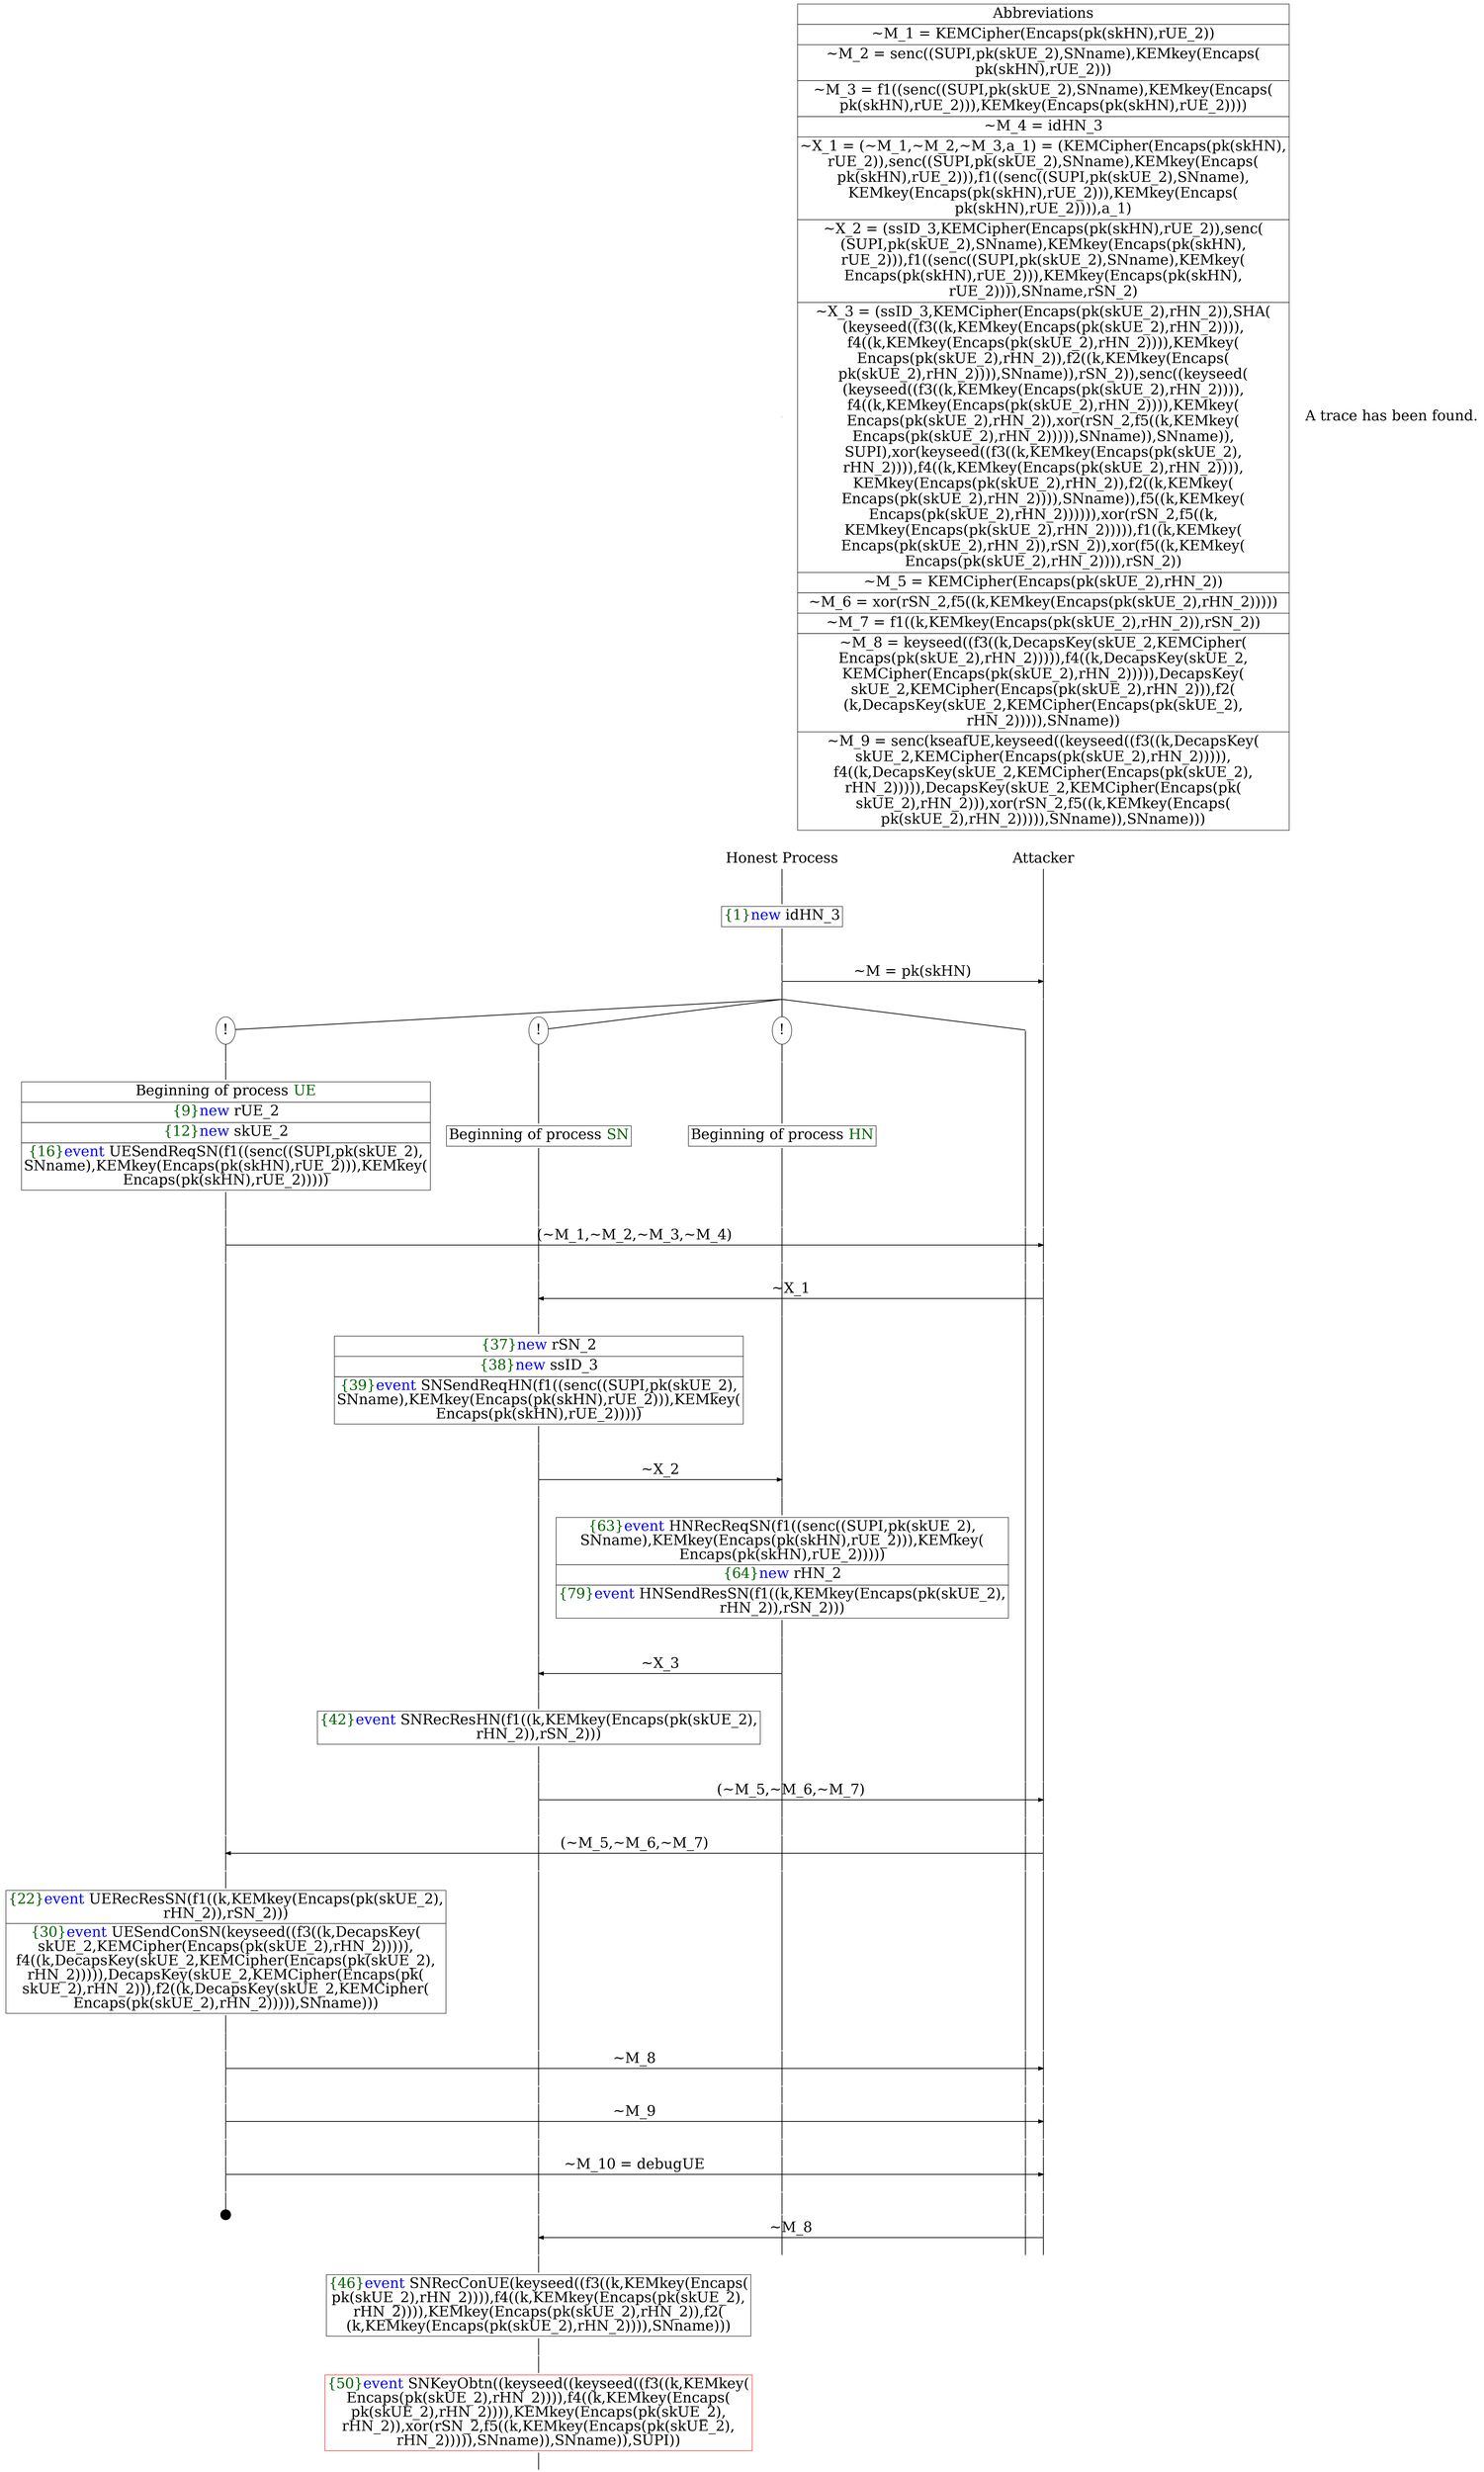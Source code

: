 digraph {
graph [ordering = out]
edge [arrowhead = none, penwidth = 1.6, fontsize = 30]
node [shape = point, width = 0, height = 0, fontsize = 30]
Trace<br/>
[label = <A trace has been found.<br/>
>, shape = plaintext]
P0__0 [label = "Honest Process", shape = plaintext]
P__0 [label = "Attacker", shape = plaintext]
Trace -> P0__0 [label = "", style = invisible, weight = 100]{rank = same; P0__0 P__0}
P0__0 -> P0__1 [label = <>, weight = 100]
P0__1 -> P0__2 [label = <>, weight = 100]
P0__2 [shape = plaintext, label = <<TABLE BORDER="0" CELLBORDER="1" CELLSPACING="0" CELLPADDING="4"> <TR><TD><FONT COLOR="darkgreen">{1}</FONT><FONT COLOR="blue">new </FONT>idHN_3</TD></TR></TABLE>>]
P0__2 -> P0__3 [label = <>, weight = 100]
P0__3 -> P0__4 [label = <>, weight = 100]
P__0 -> P__1 [label = <>, weight = 100]
{rank = same; P__1 P0__4}
P0__4 -> P0__5 [label = <>, weight = 100]
P__1 -> P__2 [label = <>, weight = 100]
{rank = same; P__2 P0__5}
P0__5 -> P__2 [label = <~M = pk(skHN)>, arrowhead = normal]
P0__5 -> P0__6 [label = <>, weight = 100]
P__2 -> P__3 [label = <>, weight = 100]
{rank = same; P__3 P0__6}
/*RPar */
P0__6 -> P0_3__6 [label = <>]
P0__6 -> P0_2__6 [label = <>]
P0__6 -> P0_1__6 [label = <>]
P0__6 -> P0_0__6 [label = <>]
P0__6 [label = "", fixedsize = false, width = 0, height = 0, shape = none]
{rank = same; P0_0__6 P0_1__6 P0_2__6 P0_3__6}
P0_1__6 [label = "!", shape = ellipse]
P0_1_0__6 [label = "", fixedsize = false, width = 0, height = 0, shape = none]
P0_1__6 -> P0_1_0__6 [label = <>, weight = 100]
P0_1_0__6 -> P0_1_0__7 [label = <>, weight = 100]
P0_1_0__7 [shape = plaintext, label = <<TABLE BORDER="0" CELLBORDER="1" CELLSPACING="0" CELLPADDING="4"> <TR><TD>Beginning of process <FONT COLOR="darkgreen">HN</FONT></TD></TR></TABLE>>]
P0_1_0__7 -> P0_1_0__8 [label = <>, weight = 100]
P0_2__6 [label = "!", shape = ellipse]
P0_2_0__6 [label = "", fixedsize = false, width = 0, height = 0, shape = none]
P0_2__6 -> P0_2_0__6 [label = <>, weight = 100]
P0_2_0__6 -> P0_2_0__7 [label = <>, weight = 100]
P0_2_0__7 [shape = plaintext, label = <<TABLE BORDER="0" CELLBORDER="1" CELLSPACING="0" CELLPADDING="4"> <TR><TD>Beginning of process <FONT COLOR="darkgreen">SN</FONT></TD></TR></TABLE>>]
P0_2_0__7 -> P0_2_0__8 [label = <>, weight = 100]
P0_3__6 [label = "!", shape = ellipse]
P0_3_0__6 [label = "", fixedsize = false, width = 0, height = 0, shape = none]
P0_3__6 -> P0_3_0__6 [label = <>, weight = 100]
P0_3_0__6 -> P0_3_0__7 [label = <>, weight = 100]
P0_3_0__7 [shape = plaintext, label = <<TABLE BORDER="0" CELLBORDER="1" CELLSPACING="0" CELLPADDING="4"> <TR><TD>Beginning of process <FONT COLOR="darkgreen">UE</FONT></TD></TR><TR><TD><FONT COLOR="darkgreen">{9}</FONT><FONT COLOR="blue">new </FONT>rUE_2</TD></TR><TR><TD><FONT COLOR="darkgreen">{12}</FONT><FONT COLOR="blue">new </FONT>skUE_2</TD></TR><TR><TD><FONT COLOR="darkgreen">{16}</FONT><FONT COLOR="blue">event</FONT> UESendReqSN(f1((senc((SUPI,pk(skUE_2),<br/>
SNname),KEMkey(Encaps(pk(skHN),rUE_2))),KEMkey(<br/>
Encaps(pk(skHN),rUE_2)))))</TD></TR></TABLE>>]
P0_3_0__7 -> P0_3_0__8 [label = <>, weight = 100]
P0_3_0__8 -> P0_3_0__9 [label = <>, weight = 100]
P0_2_0__8 -> P0_2_0__9 [label = <>, weight = 100]
P0_1_0__8 -> P0_1_0__9 [label = <>, weight = 100]
P0_0__6 -> P0_0__7 [label = <>, weight = 100]
P__3 -> P__4 [label = <>, weight = 100]
{rank = same; P__4 P0_0__7 P0_1_0__9 P0_2_0__9 P0_3_0__9}
P0_3_0__9 -> P0_3_0__10 [label = <>, weight = 100]
P__4 -> P__5 [label = <>, weight = 100]
{rank = same; P__5 P0_3_0__10}
P0_3_0__10 -> P__5 [label = <(~M_1,~M_2,~M_3,~M_4)>, arrowhead = normal]
P0_3_0__10 -> P0_3_0__11 [label = <>, weight = 100]
P0_2_0__9 -> P0_2_0__10 [label = <>, weight = 100]
P0_1_0__9 -> P0_1_0__10 [label = <>, weight = 100]
P0_0__7 -> P0_0__8 [label = <>, weight = 100]
P__5 -> P__6 [label = <>, weight = 100]
{rank = same; P__6 P0_0__8 P0_1_0__10 P0_2_0__10 P0_3_0__11}
P0_2_0__10 -> P0_2_0__11 [label = <>, weight = 100]
P0_1_0__10 -> P0_1_0__11 [label = <>, weight = 100]
P0_0__8 -> P0_0__9 [label = <>, weight = 100]
P__6 -> P__7 [label = <>, weight = 100]
{rank = same; P__7 P0_0__9 P0_1_0__11 P0_2_0__11}
P0_2_0__11 -> P0_2_0__12 [label = <>, weight = 100]
P__7 -> P__8 [label = <>, weight = 100]
{rank = same; P__8 P0_2_0__12}
P0_2_0__12 -> P__8 [label = <~X_1>, dir = back, arrowhead = normal]
P0_2_0__12 -> P0_2_0__13 [label = <>, weight = 100]
P0_1_0__11 -> P0_1_0__12 [label = <>, weight = 100]
P0_0__9 -> P0_0__10 [label = <>, weight = 100]
P__8 -> P__9 [label = <>, weight = 100]
{rank = same; P__9 P0_0__10 P0_1_0__12 P0_2_0__13}
P0_2_0__13 -> P0_2_0__14 [label = <>, weight = 100]
P0_2_0__14 [shape = plaintext, label = <<TABLE BORDER="0" CELLBORDER="1" CELLSPACING="0" CELLPADDING="4"> <TR><TD><FONT COLOR="darkgreen">{37}</FONT><FONT COLOR="blue">new </FONT>rSN_2</TD></TR><TR><TD><FONT COLOR="darkgreen">{38}</FONT><FONT COLOR="blue">new </FONT>ssID_3</TD></TR><TR><TD><FONT COLOR="darkgreen">{39}</FONT><FONT COLOR="blue">event</FONT> SNSendReqHN(f1((senc((SUPI,pk(skUE_2),<br/>
SNname),KEMkey(Encaps(pk(skHN),rUE_2))),KEMkey(<br/>
Encaps(pk(skHN),rUE_2)))))</TD></TR></TABLE>>]
P0_2_0__14 -> P0_2_0__15 [label = <>, weight = 100]
P0_2_0__15 -> P0_2_0__16 [label = <>, weight = 100]
P0_1_0__12 -> P0_1_0__13 [label = <>, weight = 100]
{rank = same; P0_1_0__13 P0_2_0__16}
P0_2_0__16 -> P0_2_0__17 [label = <>, weight = 100]
P0_1_0__13 -> P0_1_0__14 [label = <>, weight = 100]
{rank = same; P0_1_0__14 P0_2_0__17}
P0_2_0__17 -> P0_1_0__14 [label = <~X_2>, arrowhead = normal]
P0_2_0__17 -> P0_2_0__18 [label = <>, weight = 100]
P0_1_0__14 -> P0_1_0__15 [label = <>, weight = 100]
{rank = same; P0_1_0__15 P0_2_0__18}
P0_1_0__15 -> P0_1_0__16 [label = <>, weight = 100]
P0_1_0__16 [shape = plaintext, label = <<TABLE BORDER="0" CELLBORDER="1" CELLSPACING="0" CELLPADDING="4"> <TR><TD><FONT COLOR="darkgreen">{63}</FONT><FONT COLOR="blue">event</FONT> HNRecReqSN(f1((senc((SUPI,pk(skUE_2),<br/>
SNname),KEMkey(Encaps(pk(skHN),rUE_2))),KEMkey(<br/>
Encaps(pk(skHN),rUE_2)))))</TD></TR><TR><TD><FONT COLOR="darkgreen">{64}</FONT><FONT COLOR="blue">new </FONT>rHN_2</TD></TR><TR><TD><FONT COLOR="darkgreen">{79}</FONT><FONT COLOR="blue">event</FONT> HNSendResSN(f1((k,KEMkey(Encaps(pk(skUE_2),<br/>
rHN_2)),rSN_2)))</TD></TR></TABLE>>]
P0_1_0__16 -> P0_1_0__17 [label = <>, weight = 100]
P0_2_0__18 -> P0_2_0__19 [label = <>, weight = 100]
P0_1_0__17 -> P0_1_0__18 [label = <>, weight = 100]
{rank = same; P0_1_0__18 P0_2_0__19}
P0_2_0__19 -> P0_2_0__20 [label = <>, weight = 100]
P0_1_0__18 -> P0_1_0__19 [label = <>, weight = 100]
{rank = same; P0_1_0__19 P0_2_0__20}
P0_2_0__20 -> P0_1_0__19 [label = <~X_3>, dir = back, arrowhead = normal]
P0_2_0__20 -> P0_2_0__21 [label = <>, weight = 100]
P0_1_0__19 -> P0_1_0__20 [label = <>, weight = 100]
{rank = same; P0_1_0__20 P0_2_0__21}
P0_2_0__21 -> P0_2_0__22 [label = <>, weight = 100]
P0_2_0__22 [shape = plaintext, label = <<TABLE BORDER="0" CELLBORDER="1" CELLSPACING="0" CELLPADDING="4"> <TR><TD><FONT COLOR="darkgreen">{42}</FONT><FONT COLOR="blue">event</FONT> SNRecResHN(f1((k,KEMkey(Encaps(pk(skUE_2),<br/>
rHN_2)),rSN_2)))</TD></TR></TABLE>>]
P0_2_0__22 -> P0_2_0__23 [label = <>, weight = 100]
P0_2_0__23 -> P0_2_0__24 [label = <>, weight = 100]
P0_1_0__20 -> P0_1_0__21 [label = <>, weight = 100]
P0_0__10 -> P0_0__11 [label = <>, weight = 100]
P__9 -> P__10 [label = <>, weight = 100]
{rank = same; P__10 P0_0__11 P0_1_0__21 P0_2_0__24}
P0_2_0__24 -> P0_2_0__25 [label = <>, weight = 100]
P__10 -> P__11 [label = <>, weight = 100]
{rank = same; P__11 P0_2_0__25}
P0_2_0__25 -> P__11 [label = <(~M_5,~M_6,~M_7)>, arrowhead = normal]
P0_2_0__25 -> P0_2_0__26 [label = <>, weight = 100]
P0_1_0__21 -> P0_1_0__22 [label = <>, weight = 100]
P0_0__11 -> P0_0__12 [label = <>, weight = 100]
P__11 -> P__12 [label = <>, weight = 100]
{rank = same; P__12 P0_0__12 P0_1_0__22 P0_2_0__26}
P0_3_0__11 -> P0_3_0__12 [label = <>, weight = 100]
P0_2_0__26 -> P0_2_0__27 [label = <>, weight = 100]
P0_1_0__22 -> P0_1_0__23 [label = <>, weight = 100]
P0_0__12 -> P0_0__13 [label = <>, weight = 100]
P__12 -> P__13 [label = <>, weight = 100]
{rank = same; P__13 P0_0__13 P0_1_0__23 P0_2_0__27 P0_3_0__12}
P0_3_0__12 -> P0_3_0__13 [label = <>, weight = 100]
P__13 -> P__14 [label = <>, weight = 100]
{rank = same; P__14 P0_3_0__13}
P0_3_0__13 -> P__14 [label = <(~M_5,~M_6,~M_7)>, dir = back, arrowhead = normal]
P0_3_0__13 -> P0_3_0__14 [label = <>, weight = 100]
P0_2_0__27 -> P0_2_0__28 [label = <>, weight = 100]
P0_1_0__23 -> P0_1_0__24 [label = <>, weight = 100]
P0_0__13 -> P0_0__14 [label = <>, weight = 100]
P__14 -> P__15 [label = <>, weight = 100]
{rank = same; P__15 P0_0__14 P0_1_0__24 P0_2_0__28 P0_3_0__14}
P0_3_0__14 -> P0_3_0__15 [label = <>, weight = 100]
P0_3_0__15 [shape = plaintext, label = <<TABLE BORDER="0" CELLBORDER="1" CELLSPACING="0" CELLPADDING="4"> <TR><TD><FONT COLOR="darkgreen">{22}</FONT><FONT COLOR="blue">event</FONT> UERecResSN(f1((k,KEMkey(Encaps(pk(skUE_2),<br/>
rHN_2)),rSN_2)))</TD></TR><TR><TD><FONT COLOR="darkgreen">{30}</FONT><FONT COLOR="blue">event</FONT> UESendConSN(keyseed((f3((k,DecapsKey(<br/>
skUE_2,KEMCipher(Encaps(pk(skUE_2),rHN_2))))),<br/>
f4((k,DecapsKey(skUE_2,KEMCipher(Encaps(pk(skUE_2),<br/>
rHN_2))))),DecapsKey(skUE_2,KEMCipher(Encaps(pk(<br/>
skUE_2),rHN_2))),f2((k,DecapsKey(skUE_2,KEMCipher(<br/>
Encaps(pk(skUE_2),rHN_2))))),SNname)))</TD></TR></TABLE>>]
P0_3_0__15 -> P0_3_0__16 [label = <>, weight = 100]
P0_3_0__16 -> P0_3_0__17 [label = <>, weight = 100]
P0_2_0__28 -> P0_2_0__29 [label = <>, weight = 100]
P0_1_0__24 -> P0_1_0__25 [label = <>, weight = 100]
P0_0__14 -> P0_0__15 [label = <>, weight = 100]
P__15 -> P__16 [label = <>, weight = 100]
{rank = same; P__16 P0_0__15 P0_1_0__25 P0_2_0__29 P0_3_0__17}
P0_3_0__17 -> P0_3_0__18 [label = <>, weight = 100]
P__16 -> P__17 [label = <>, weight = 100]
{rank = same; P__17 P0_3_0__18}
P0_3_0__18 -> P__17 [label = <~M_8>, arrowhead = normal]
P0_3_0__18 -> P0_3_0__19 [label = <>, weight = 100]
P0_2_0__29 -> P0_2_0__30 [label = <>, weight = 100]
P0_1_0__25 -> P0_1_0__26 [label = <>, weight = 100]
P0_0__15 -> P0_0__16 [label = <>, weight = 100]
P__17 -> P__18 [label = <>, weight = 100]
{rank = same; P__18 P0_0__16 P0_1_0__26 P0_2_0__30 P0_3_0__19}
P0_3_0__19 -> P0_3_0__20 [label = <>, weight = 100]
P0_2_0__30 -> P0_2_0__31 [label = <>, weight = 100]
P0_1_0__26 -> P0_1_0__27 [label = <>, weight = 100]
P0_0__16 -> P0_0__17 [label = <>, weight = 100]
P__18 -> P__19 [label = <>, weight = 100]
{rank = same; P__19 P0_0__17 P0_1_0__27 P0_2_0__31 P0_3_0__20}
P0_3_0__20 -> P0_3_0__21 [label = <>, weight = 100]
P__19 -> P__20 [label = <>, weight = 100]
{rank = same; P__20 P0_3_0__21}
P0_3_0__21 -> P__20 [label = <~M_9>, arrowhead = normal]
P0_3_0__21 -> P0_3_0__22 [label = <>, weight = 100]
P0_2_0__31 -> P0_2_0__32 [label = <>, weight = 100]
P0_1_0__27 -> P0_1_0__28 [label = <>, weight = 100]
P0_0__17 -> P0_0__18 [label = <>, weight = 100]
P__20 -> P__21 [label = <>, weight = 100]
{rank = same; P__21 P0_0__18 P0_1_0__28 P0_2_0__32 P0_3_0__22}
P0_3_0__22 -> P0_3_0__23 [label = <>, weight = 100]
P0_2_0__32 -> P0_2_0__33 [label = <>, weight = 100]
P0_1_0__28 -> P0_1_0__29 [label = <>, weight = 100]
P0_0__18 -> P0_0__19 [label = <>, weight = 100]
P__21 -> P__22 [label = <>, weight = 100]
{rank = same; P__22 P0_0__19 P0_1_0__29 P0_2_0__33 P0_3_0__23}
P0_3_0__23 -> P0_3_0__24 [label = <>, weight = 100]
P__22 -> P__23 [label = <>, weight = 100]
{rank = same; P__23 P0_3_0__24}
P0_3_0__24 -> P__23 [label = <~M_10 = debugUE>, arrowhead = normal]
P0_3_0__24 -> P0_3_0__25 [label = <>, weight = 100]
P0_2_0__33 -> P0_2_0__34 [label = <>, weight = 100]
P0_1_0__29 -> P0_1_0__30 [label = <>, weight = 100]
P0_0__19 -> P0_0__20 [label = <>, weight = 100]
P__23 -> P__24 [label = <>, weight = 100]
{rank = same; P__24 P0_0__20 P0_1_0__30 P0_2_0__34 P0_3_0__25}
P0_3_0__26 [label = "", width = 0.3, height = 0.3]
P0_3_0__25 -> P0_3_0__26 [label = <>, weight = 100]
P0_2_0__34 -> P0_2_0__35 [label = <>, weight = 100]
P0_1_0__30 -> P0_1_0__31 [label = <>, weight = 100]
P0_0__20 -> P0_0__21 [label = <>, weight = 100]
P__24 -> P__25 [label = <>, weight = 100]
{rank = same; P__25 P0_0__21 P0_1_0__31 P0_2_0__35}
P0_2_0__35 -> P0_2_0__36 [label = <>, weight = 100]
P__25 -> P__26 [label = <>, weight = 100]
{rank = same; P__26 P0_2_0__36}
P0_2_0__36 -> P__26 [label = <~M_8>, dir = back, arrowhead = normal]
P0_2_0__36 -> P0_2_0__37 [label = <>, weight = 100]
P0_1_0__31 -> P0_1_0__32 [label = <>, weight = 100]
P0_0__21 -> P0_0__22 [label = <>, weight = 100]
P__26 -> P__27 [label = <>, weight = 100]
{rank = same; P__27 P0_0__22 P0_1_0__32 P0_2_0__37}
P0_2_0__37 -> P0_2_0__38 [label = <>, weight = 100]
P0_2_0__38 [shape = plaintext, label = <<TABLE BORDER="0" CELLBORDER="1" CELLSPACING="0" CELLPADDING="4"> <TR><TD><FONT COLOR="darkgreen">{46}</FONT><FONT COLOR="blue">event</FONT> SNRecConUE(keyseed((f3((k,KEMkey(Encaps(<br/>
pk(skUE_2),rHN_2)))),f4((k,KEMkey(Encaps(pk(skUE_2),<br/>
rHN_2)))),KEMkey(Encaps(pk(skUE_2),rHN_2)),f2(<br/>
(k,KEMkey(Encaps(pk(skUE_2),rHN_2)))),SNname)))<br/>
</TD></TR></TABLE>>]
P0_2_0__38 -> P0_2_0__39 [label = <>, weight = 100]
P0_2_0__39 -> P0_2_0__40 [label = <>, weight = 100]
P0_2_0__40 [color = red, shape = plaintext, label = <<TABLE BORDER="0" CELLBORDER="1" CELLSPACING="0" CELLPADDING="4"> <TR><TD><FONT COLOR="darkgreen">{50}</FONT><FONT COLOR="blue">event</FONT> SNKeyObtn((keyseed((keyseed((f3((k,KEMkey(<br/>
Encaps(pk(skUE_2),rHN_2)))),f4((k,KEMkey(Encaps(<br/>
pk(skUE_2),rHN_2)))),KEMkey(Encaps(pk(skUE_2),<br/>
rHN_2)),xor(rSN_2,f5((k,KEMkey(Encaps(pk(skUE_2),<br/>
rHN_2))))),SNname)),SNname)),SUPI))</TD></TR></TABLE>>]
P0_2_0__40 -> P0_2_0__41 [label = <>, weight = 100]
Abbrev [shape = plaintext, label = <<TABLE BORDER="0" CELLBORDER="1" CELLSPACING="0" CELLPADDING="4"><TR> <TD> Abbreviations </TD></TR><TR><TD>~M_1 = KEMCipher(Encaps(pk(skHN),rUE_2))</TD></TR><TR><TD>~M_2 = senc((SUPI,pk(skUE_2),SNname),KEMkey(Encaps(<br/>
pk(skHN),rUE_2)))</TD></TR><TR><TD>~M_3 = f1((senc((SUPI,pk(skUE_2),SNname),KEMkey(Encaps(<br/>
pk(skHN),rUE_2))),KEMkey(Encaps(pk(skHN),rUE_2))))</TD></TR><TR><TD>~M_4 = idHN_3</TD></TR><TR><TD>~X_1 = (~M_1,~M_2,~M_3,a_1) = (KEMCipher(Encaps(pk(skHN),<br/>
rUE_2)),senc((SUPI,pk(skUE_2),SNname),KEMkey(Encaps(<br/>
pk(skHN),rUE_2))),f1((senc((SUPI,pk(skUE_2),SNname),<br/>
KEMkey(Encaps(pk(skHN),rUE_2))),KEMkey(Encaps(<br/>
pk(skHN),rUE_2)))),a_1)</TD></TR><TR><TD>~X_2 = (ssID_3,KEMCipher(Encaps(pk(skHN),rUE_2)),senc(<br/>
(SUPI,pk(skUE_2),SNname),KEMkey(Encaps(pk(skHN),<br/>
rUE_2))),f1((senc((SUPI,pk(skUE_2),SNname),KEMkey(<br/>
Encaps(pk(skHN),rUE_2))),KEMkey(Encaps(pk(skHN),<br/>
rUE_2)))),SNname,rSN_2)</TD></TR><TR><TD>~X_3 = (ssID_3,KEMCipher(Encaps(pk(skUE_2),rHN_2)),SHA(<br/>
(keyseed((f3((k,KEMkey(Encaps(pk(skUE_2),rHN_2)))),<br/>
f4((k,KEMkey(Encaps(pk(skUE_2),rHN_2)))),KEMkey(<br/>
Encaps(pk(skUE_2),rHN_2)),f2((k,KEMkey(Encaps(<br/>
pk(skUE_2),rHN_2)))),SNname)),rSN_2)),senc((keyseed(<br/>
(keyseed((f3((k,KEMkey(Encaps(pk(skUE_2),rHN_2)))),<br/>
f4((k,KEMkey(Encaps(pk(skUE_2),rHN_2)))),KEMkey(<br/>
Encaps(pk(skUE_2),rHN_2)),xor(rSN_2,f5((k,KEMkey(<br/>
Encaps(pk(skUE_2),rHN_2))))),SNname)),SNname)),<br/>
SUPI),xor(keyseed((f3((k,KEMkey(Encaps(pk(skUE_2),<br/>
rHN_2)))),f4((k,KEMkey(Encaps(pk(skUE_2),rHN_2)))),<br/>
KEMkey(Encaps(pk(skUE_2),rHN_2)),f2((k,KEMkey(<br/>
Encaps(pk(skUE_2),rHN_2)))),SNname)),f5((k,KEMkey(<br/>
Encaps(pk(skUE_2),rHN_2)))))),xor(rSN_2,f5((k,<br/>
KEMkey(Encaps(pk(skUE_2),rHN_2))))),f1((k,KEMkey(<br/>
Encaps(pk(skUE_2),rHN_2)),rSN_2)),xor(f5((k,KEMkey(<br/>
Encaps(pk(skUE_2),rHN_2)))),rSN_2))</TD></TR><TR><TD>~M_5 = KEMCipher(Encaps(pk(skUE_2),rHN_2))</TD></TR><TR><TD>~M_6 = xor(rSN_2,f5((k,KEMkey(Encaps(pk(skUE_2),rHN_2)))))</TD></TR><TR><TD>~M_7 = f1((k,KEMkey(Encaps(pk(skUE_2),rHN_2)),rSN_2))</TD></TR><TR><TD>~M_8 = keyseed((f3((k,DecapsKey(skUE_2,KEMCipher(<br/>
Encaps(pk(skUE_2),rHN_2))))),f4((k,DecapsKey(skUE_2,<br/>
KEMCipher(Encaps(pk(skUE_2),rHN_2))))),DecapsKey(<br/>
skUE_2,KEMCipher(Encaps(pk(skUE_2),rHN_2))),f2(<br/>
(k,DecapsKey(skUE_2,KEMCipher(Encaps(pk(skUE_2),<br/>
rHN_2))))),SNname))</TD></TR><TR><TD>~M_9 = senc(kseafUE,keyseed((keyseed((f3((k,DecapsKey(<br/>
skUE_2,KEMCipher(Encaps(pk(skUE_2),rHN_2))))),<br/>
f4((k,DecapsKey(skUE_2,KEMCipher(Encaps(pk(skUE_2),<br/>
rHN_2))))),DecapsKey(skUE_2,KEMCipher(Encaps(pk(<br/>
skUE_2),rHN_2))),xor(rSN_2,f5((k,KEMkey(Encaps(<br/>
pk(skUE_2),rHN_2))))),SNname)),SNname)))</TD></TR></TABLE>>]Abbrev -> P__0 [style = invisible, weight =100]}